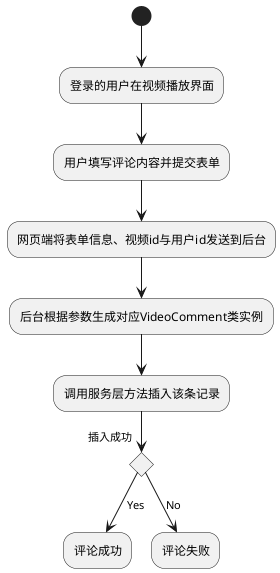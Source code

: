 @startuml
(*)  --> "登录的用户在视频播放界面"
--> "用户填写评论内容并提交表单"
--> "网页端将表单信息、视频id与用户id发送到后台"
--> "后台根据参数生成对应VideoComment类实例"
--> "调用服务层方法插入该条记录"
If "插入成功" then
    --> [Yes]"评论成功"
Else
    --> [No] "评论失败"
Endif
@enduml